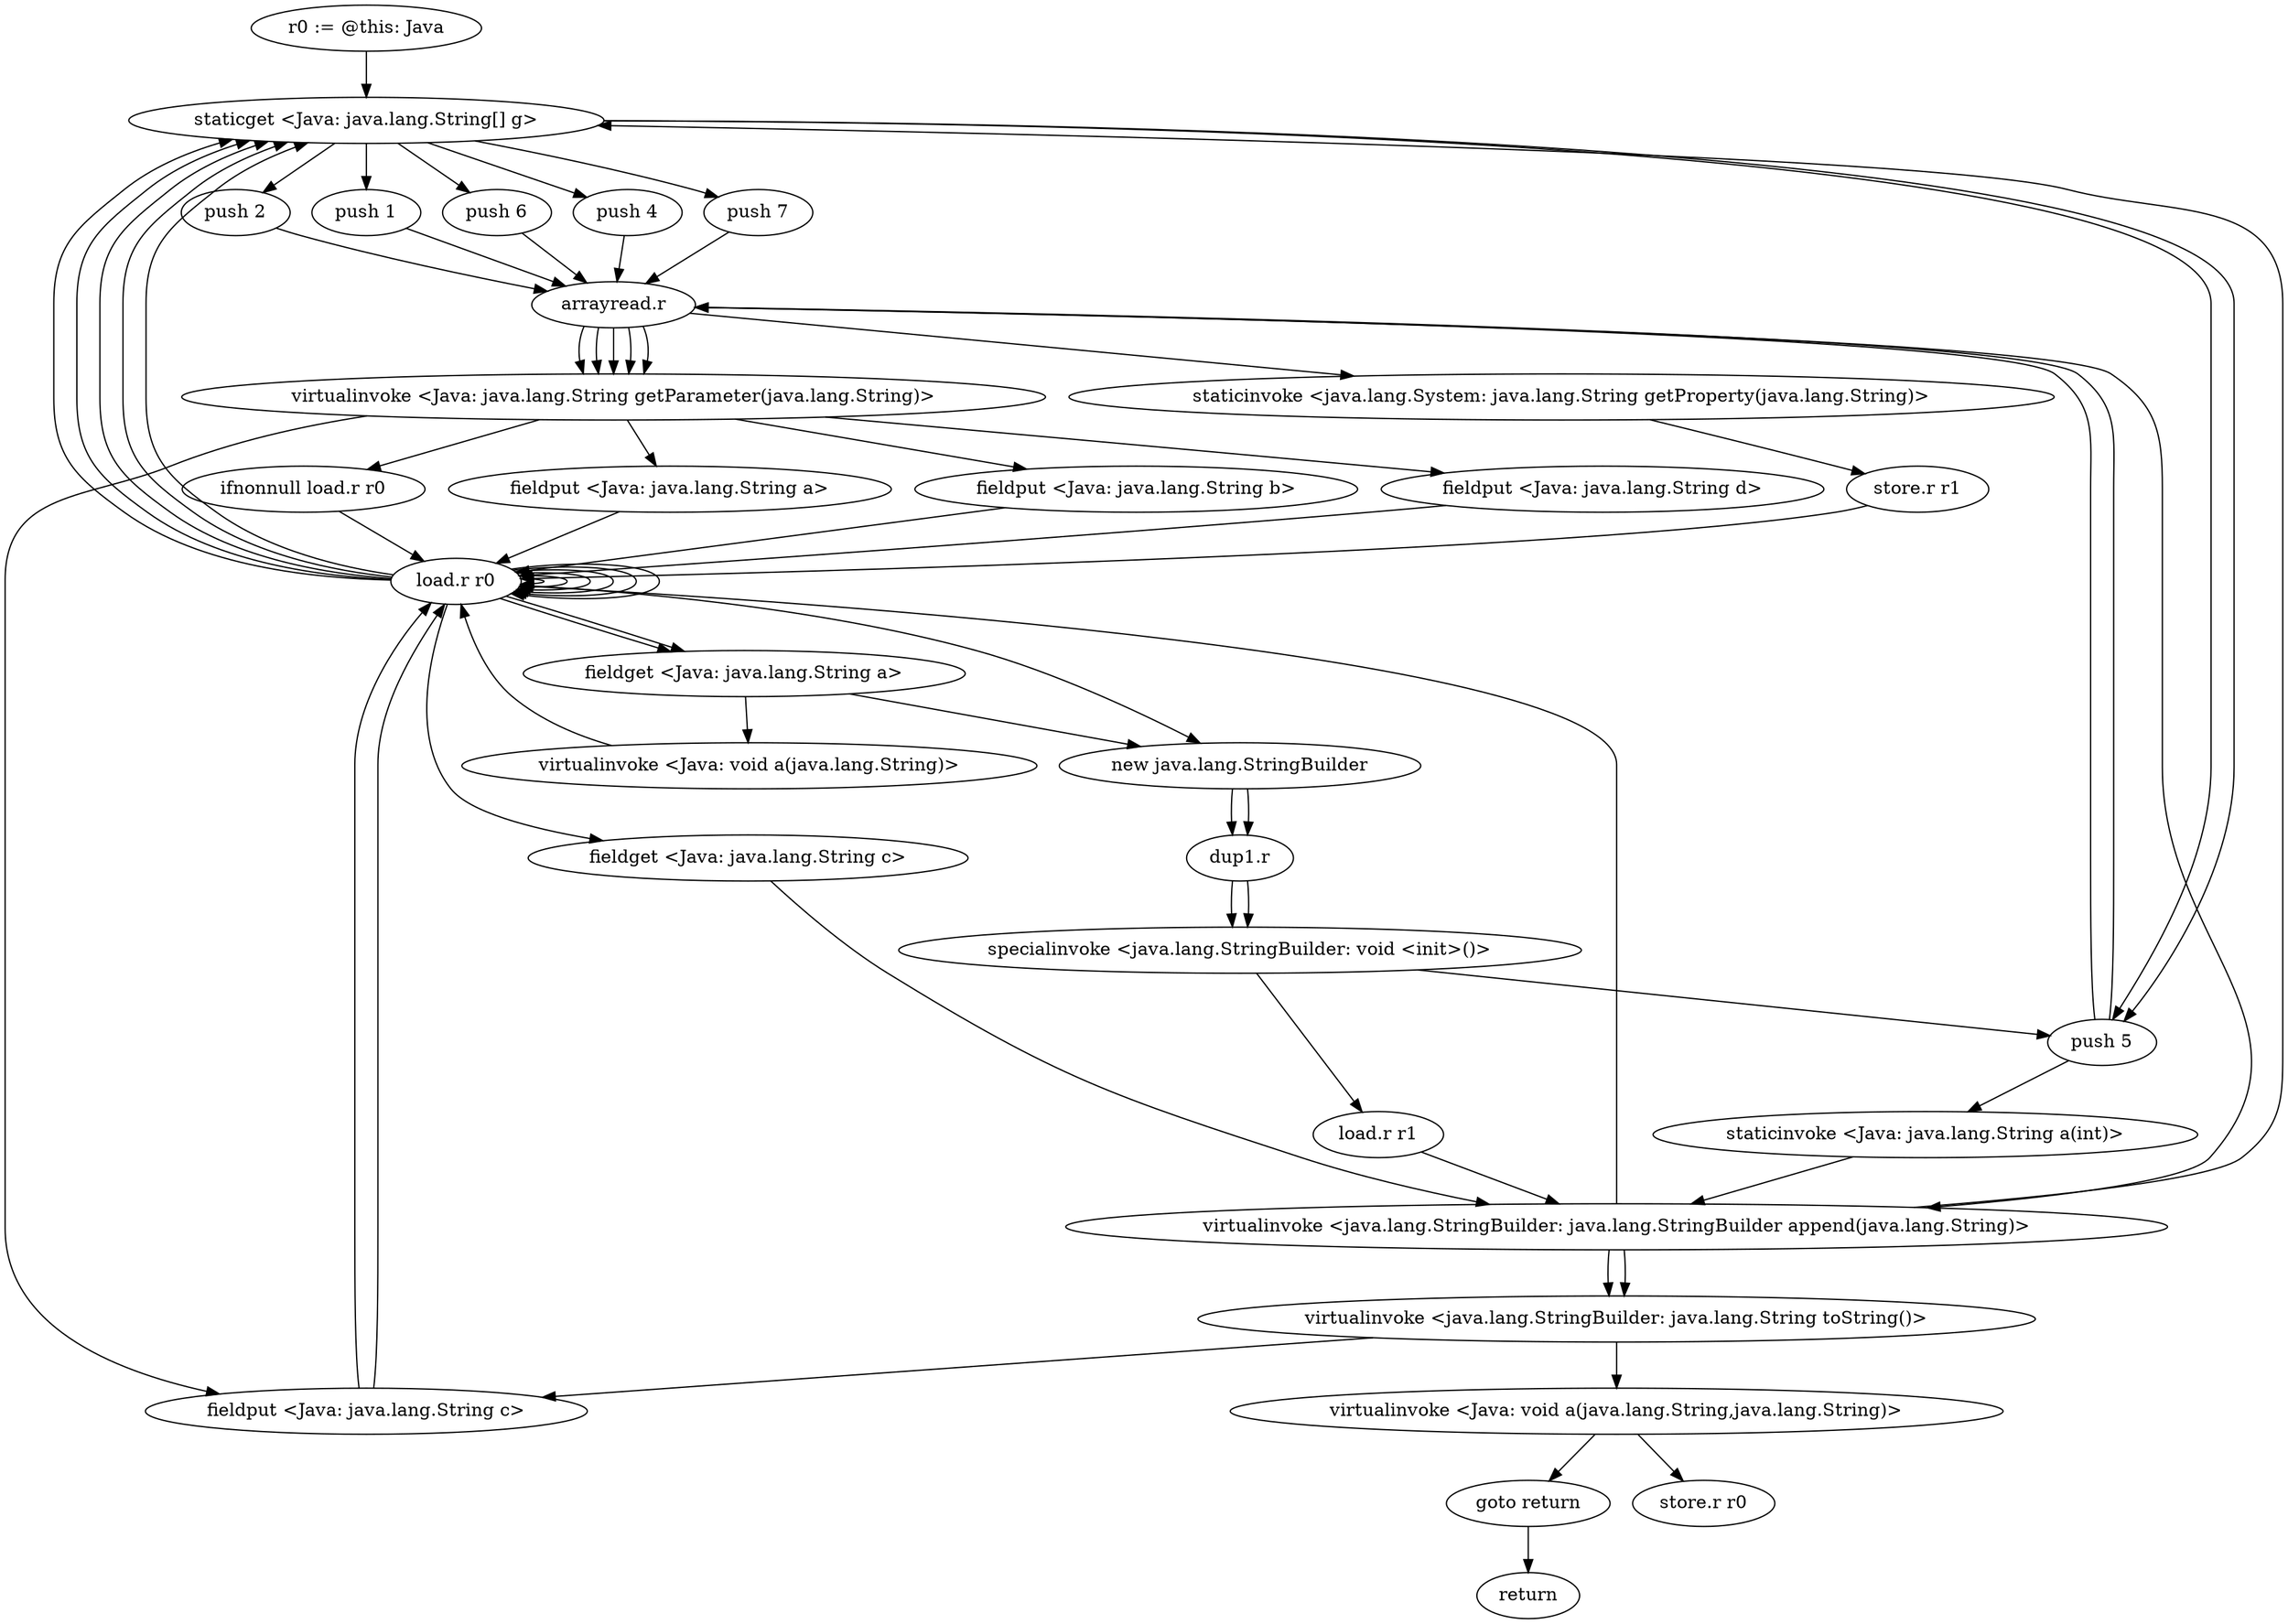 digraph "" {
    "r0 := @this: Java"
    "staticget <Java: java.lang.String[] g>"
    "r0 := @this: Java"->"staticget <Java: java.lang.String[] g>";
    "push 4"
    "staticget <Java: java.lang.String[] g>"->"push 4";
    "arrayread.r"
    "push 4"->"arrayread.r";
    "staticinvoke <java.lang.System: java.lang.String getProperty(java.lang.String)>"
    "arrayread.r"->"staticinvoke <java.lang.System: java.lang.String getProperty(java.lang.String)>";
    "store.r r1"
    "staticinvoke <java.lang.System: java.lang.String getProperty(java.lang.String)>"->"store.r r1";
    "load.r r0"
    "store.r r1"->"load.r r0";
    "load.r r0"->"load.r r0";
    "load.r r0"->"staticget <Java: java.lang.String[] g>";
    "push 7"
    "staticget <Java: java.lang.String[] g>"->"push 7";
    "push 7"->"arrayread.r";
    "virtualinvoke <Java: java.lang.String getParameter(java.lang.String)>"
    "arrayread.r"->"virtualinvoke <Java: java.lang.String getParameter(java.lang.String)>";
    "fieldput <Java: java.lang.String a>"
    "virtualinvoke <Java: java.lang.String getParameter(java.lang.String)>"->"fieldput <Java: java.lang.String a>";
    "fieldput <Java: java.lang.String a>"->"load.r r0";
    "load.r r0"->"load.r r0";
    "load.r r0"->"staticget <Java: java.lang.String[] g>";
    "push 2"
    "staticget <Java: java.lang.String[] g>"->"push 2";
    "push 2"->"arrayread.r";
    "arrayread.r"->"virtualinvoke <Java: java.lang.String getParameter(java.lang.String)>";
    "fieldput <Java: java.lang.String b>"
    "virtualinvoke <Java: java.lang.String getParameter(java.lang.String)>"->"fieldput <Java: java.lang.String b>";
    "fieldput <Java: java.lang.String b>"->"load.r r0";
    "load.r r0"->"load.r r0";
    "load.r r0"->"staticget <Java: java.lang.String[] g>";
    "push 5"
    "staticget <Java: java.lang.String[] g>"->"push 5";
    "push 5"->"arrayread.r";
    "arrayread.r"->"virtualinvoke <Java: java.lang.String getParameter(java.lang.String)>";
    "fieldput <Java: java.lang.String c>"
    "virtualinvoke <Java: java.lang.String getParameter(java.lang.String)>"->"fieldput <Java: java.lang.String c>";
    "fieldput <Java: java.lang.String c>"->"load.r r0";
    "load.r r0"->"load.r r0";
    "load.r r0"->"staticget <Java: java.lang.String[] g>";
    "push 1"
    "staticget <Java: java.lang.String[] g>"->"push 1";
    "push 1"->"arrayread.r";
    "arrayread.r"->"virtualinvoke <Java: java.lang.String getParameter(java.lang.String)>";
    "fieldput <Java: java.lang.String d>"
    "virtualinvoke <Java: java.lang.String getParameter(java.lang.String)>"->"fieldput <Java: java.lang.String d>";
    "fieldput <Java: java.lang.String d>"->"load.r r0";
    "load.r r0"->"staticget <Java: java.lang.String[] g>";
    "staticget <Java: java.lang.String[] g>"->"push 5";
    "push 5"->"arrayread.r";
    "arrayread.r"->"virtualinvoke <Java: java.lang.String getParameter(java.lang.String)>";
    "ifnonnull load.r r0"
    "virtualinvoke <Java: java.lang.String getParameter(java.lang.String)>"->"ifnonnull load.r r0";
    "ifnonnull load.r r0"->"load.r r0";
    "new java.lang.StringBuilder"
    "load.r r0"->"new java.lang.StringBuilder";
    "dup1.r"
    "new java.lang.StringBuilder"->"dup1.r";
    "specialinvoke <java.lang.StringBuilder: void <init>()>"
    "dup1.r"->"specialinvoke <java.lang.StringBuilder: void <init>()>";
    "specialinvoke <java.lang.StringBuilder: void <init>()>"->"push 5";
    "staticinvoke <Java: java.lang.String a(int)>"
    "push 5"->"staticinvoke <Java: java.lang.String a(int)>";
    "virtualinvoke <java.lang.StringBuilder: java.lang.StringBuilder append(java.lang.String)>"
    "staticinvoke <Java: java.lang.String a(int)>"->"virtualinvoke <java.lang.StringBuilder: java.lang.StringBuilder append(java.lang.String)>";
    "virtualinvoke <java.lang.StringBuilder: java.lang.StringBuilder append(java.lang.String)>"->"staticget <Java: java.lang.String[] g>";
    "push 6"
    "staticget <Java: java.lang.String[] g>"->"push 6";
    "push 6"->"arrayread.r";
    "arrayread.r"->"virtualinvoke <java.lang.StringBuilder: java.lang.StringBuilder append(java.lang.String)>";
    "virtualinvoke <java.lang.StringBuilder: java.lang.String toString()>"
    "virtualinvoke <java.lang.StringBuilder: java.lang.StringBuilder append(java.lang.String)>"->"virtualinvoke <java.lang.StringBuilder: java.lang.String toString()>";
    "virtualinvoke <java.lang.StringBuilder: java.lang.String toString()>"->"fieldput <Java: java.lang.String c>";
    "fieldput <Java: java.lang.String c>"->"load.r r0";
    "load.r r0"->"load.r r0";
    "fieldget <Java: java.lang.String a>"
    "load.r r0"->"fieldget <Java: java.lang.String a>";
    "virtualinvoke <Java: void a(java.lang.String)>"
    "fieldget <Java: java.lang.String a>"->"virtualinvoke <Java: void a(java.lang.String)>";
    "virtualinvoke <Java: void a(java.lang.String)>"->"load.r r0";
    "load.r r0"->"load.r r0";
    "load.r r0"->"fieldget <Java: java.lang.String a>";
    "fieldget <Java: java.lang.String a>"->"new java.lang.StringBuilder";
    "new java.lang.StringBuilder"->"dup1.r";
    "dup1.r"->"specialinvoke <java.lang.StringBuilder: void <init>()>";
    "load.r r1"
    "specialinvoke <java.lang.StringBuilder: void <init>()>"->"load.r r1";
    "load.r r1"->"virtualinvoke <java.lang.StringBuilder: java.lang.StringBuilder append(java.lang.String)>";
    "virtualinvoke <java.lang.StringBuilder: java.lang.StringBuilder append(java.lang.String)>"->"load.r r0";
    "fieldget <Java: java.lang.String c>"
    "load.r r0"->"fieldget <Java: java.lang.String c>";
    "fieldget <Java: java.lang.String c>"->"virtualinvoke <java.lang.StringBuilder: java.lang.StringBuilder append(java.lang.String)>";
    "virtualinvoke <java.lang.StringBuilder: java.lang.StringBuilder append(java.lang.String)>"->"virtualinvoke <java.lang.StringBuilder: java.lang.String toString()>";
    "virtualinvoke <Java: void a(java.lang.String,java.lang.String)>"
    "virtualinvoke <java.lang.StringBuilder: java.lang.String toString()>"->"virtualinvoke <Java: void a(java.lang.String,java.lang.String)>";
    "goto return"
    "virtualinvoke <Java: void a(java.lang.String,java.lang.String)>"->"goto return";
    "return"
    "goto return"->"return";
    "store.r r0"
    "virtualinvoke <Java: void a(java.lang.String,java.lang.String)>"->"store.r r0";
}
